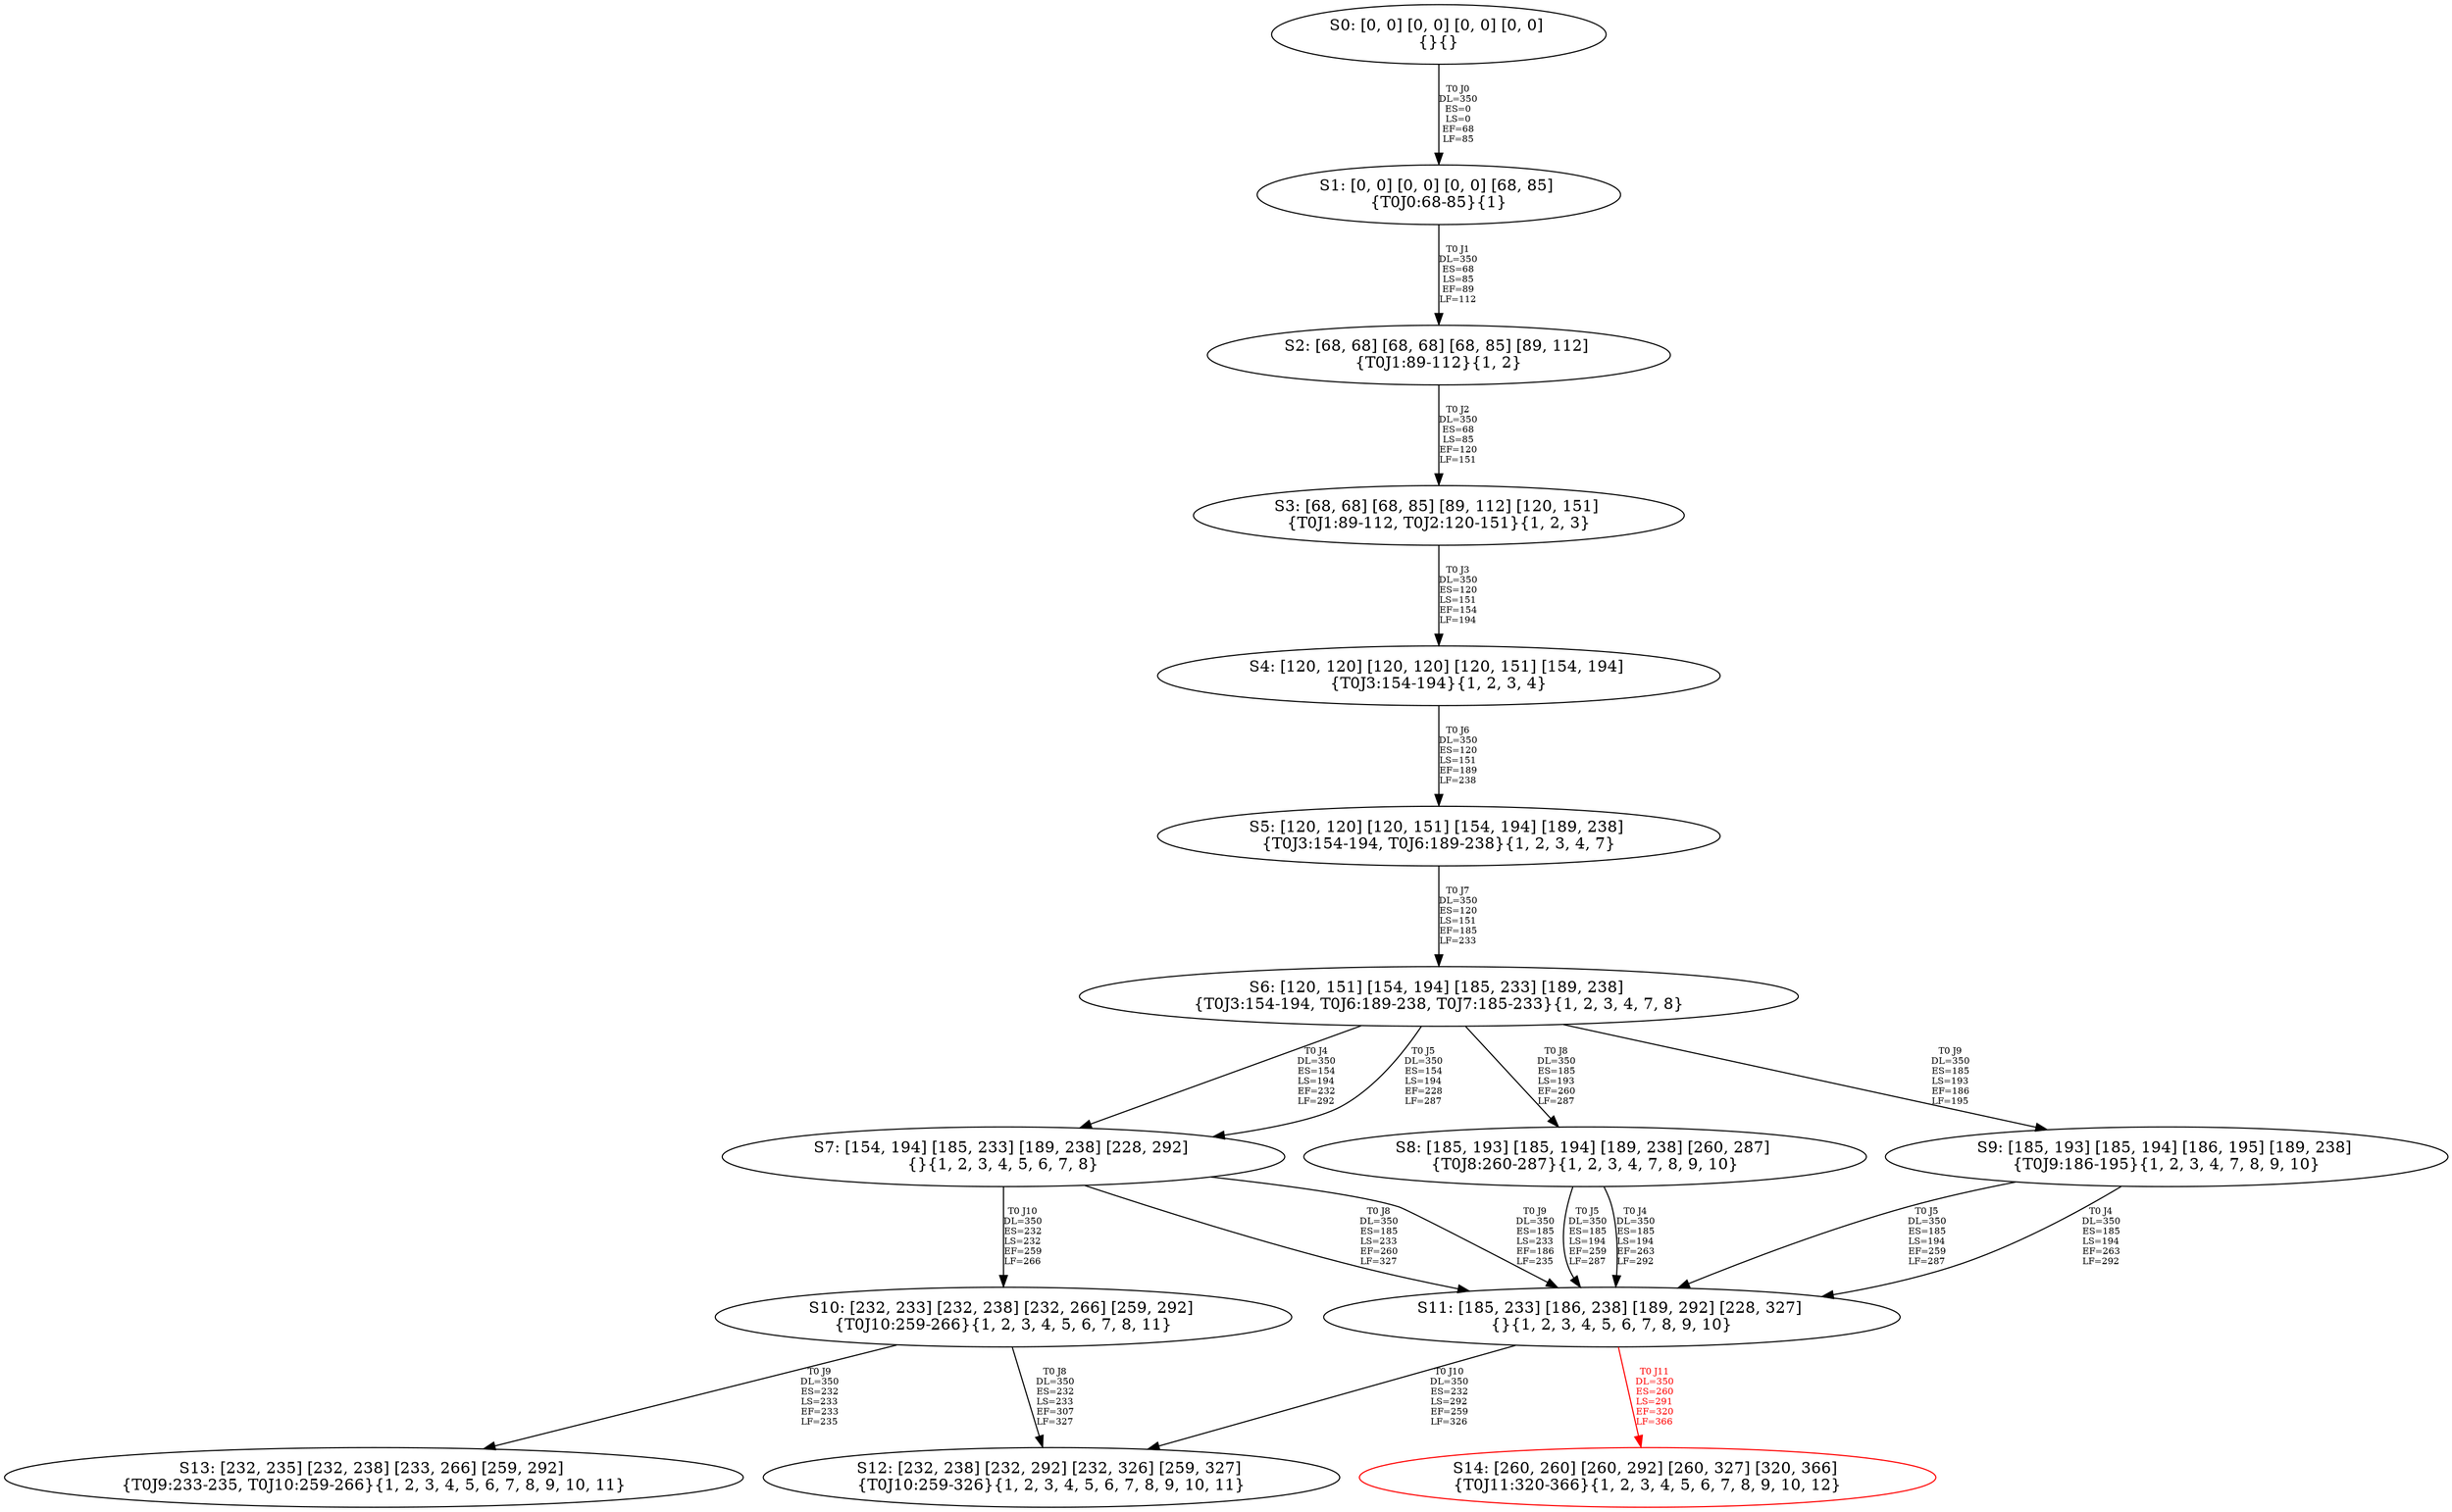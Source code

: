 digraph {
	S0[label="S0: [0, 0] [0, 0] [0, 0] [0, 0] \n{}{}"];
	S1[label="S1: [0, 0] [0, 0] [0, 0] [68, 85] \n{T0J0:68-85}{1}"];
	S2[label="S2: [68, 68] [68, 68] [68, 85] [89, 112] \n{T0J1:89-112}{1, 2}"];
	S3[label="S3: [68, 68] [68, 85] [89, 112] [120, 151] \n{T0J1:89-112, T0J2:120-151}{1, 2, 3}"];
	S4[label="S4: [120, 120] [120, 120] [120, 151] [154, 194] \n{T0J3:154-194}{1, 2, 3, 4}"];
	S5[label="S5: [120, 120] [120, 151] [154, 194] [189, 238] \n{T0J3:154-194, T0J6:189-238}{1, 2, 3, 4, 7}"];
	S6[label="S6: [120, 151] [154, 194] [185, 233] [189, 238] \n{T0J3:154-194, T0J6:189-238, T0J7:185-233}{1, 2, 3, 4, 7, 8}"];
	S7[label="S7: [154, 194] [185, 233] [189, 238] [228, 292] \n{}{1, 2, 3, 4, 5, 6, 7, 8}"];
	S8[label="S8: [185, 193] [185, 194] [189, 238] [260, 287] \n{T0J8:260-287}{1, 2, 3, 4, 7, 8, 9, 10}"];
	S9[label="S9: [185, 193] [185, 194] [186, 195] [189, 238] \n{T0J9:186-195}{1, 2, 3, 4, 7, 8, 9, 10}"];
	S10[label="S10: [232, 233] [232, 238] [232, 266] [259, 292] \n{T0J10:259-266}{1, 2, 3, 4, 5, 6, 7, 8, 11}"];
	S11[label="S11: [185, 233] [186, 238] [189, 292] [228, 327] \n{}{1, 2, 3, 4, 5, 6, 7, 8, 9, 10}"];
	S12[label="S12: [232, 238] [232, 292] [232, 326] [259, 327] \n{T0J10:259-326}{1, 2, 3, 4, 5, 6, 7, 8, 9, 10, 11}"];
	S13[label="S13: [232, 235] [232, 238] [233, 266] [259, 292] \n{T0J9:233-235, T0J10:259-266}{1, 2, 3, 4, 5, 6, 7, 8, 9, 10, 11}"];
	S14[label="S14: [260, 260] [260, 292] [260, 327] [320, 366] \n{T0J11:320-366}{1, 2, 3, 4, 5, 6, 7, 8, 9, 10, 12}"];
	S0 -> S1[label="T0 J0\nDL=350\nES=0\nLS=0\nEF=68\nLF=85",fontsize=8];
	S1 -> S2[label="T0 J1\nDL=350\nES=68\nLS=85\nEF=89\nLF=112",fontsize=8];
	S2 -> S3[label="T0 J2\nDL=350\nES=68\nLS=85\nEF=120\nLF=151",fontsize=8];
	S3 -> S4[label="T0 J3\nDL=350\nES=120\nLS=151\nEF=154\nLF=194",fontsize=8];
	S4 -> S5[label="T0 J6\nDL=350\nES=120\nLS=151\nEF=189\nLF=238",fontsize=8];
	S5 -> S6[label="T0 J7\nDL=350\nES=120\nLS=151\nEF=185\nLF=233",fontsize=8];
	S6 -> S7[label="T0 J4\nDL=350\nES=154\nLS=194\nEF=232\nLF=292",fontsize=8];
	S6 -> S7[label="T0 J5\nDL=350\nES=154\nLS=194\nEF=228\nLF=287",fontsize=8];
	S6 -> S8[label="T0 J8\nDL=350\nES=185\nLS=193\nEF=260\nLF=287",fontsize=8];
	S6 -> S9[label="T0 J9\nDL=350\nES=185\nLS=193\nEF=186\nLF=195",fontsize=8];
	S7 -> S11[label="T0 J8\nDL=350\nES=185\nLS=233\nEF=260\nLF=327",fontsize=8];
	S7 -> S11[label="T0 J9\nDL=350\nES=185\nLS=233\nEF=186\nLF=235",fontsize=8];
	S7 -> S10[label="T0 J10\nDL=350\nES=232\nLS=232\nEF=259\nLF=266",fontsize=8];
	S8 -> S11[label="T0 J4\nDL=350\nES=185\nLS=194\nEF=263\nLF=292",fontsize=8];
	S8 -> S11[label="T0 J5\nDL=350\nES=185\nLS=194\nEF=259\nLF=287",fontsize=8];
	S9 -> S11[label="T0 J4\nDL=350\nES=185\nLS=194\nEF=263\nLF=292",fontsize=8];
	S9 -> S11[label="T0 J5\nDL=350\nES=185\nLS=194\nEF=259\nLF=287",fontsize=8];
	S10 -> S12[label="T0 J8\nDL=350\nES=232\nLS=233\nEF=307\nLF=327",fontsize=8];
	S10 -> S13[label="T0 J9\nDL=350\nES=232\nLS=233\nEF=233\nLF=235",fontsize=8];
	S11 -> S12[label="T0 J10\nDL=350\nES=232\nLS=292\nEF=259\nLF=326",fontsize=8];
	S11 -> S14[label="T0 J11\nDL=350\nES=260\nLS=291\nEF=320\nLF=366",color=Red,fontcolor=Red,fontsize=8];
S14[color=Red];
}
